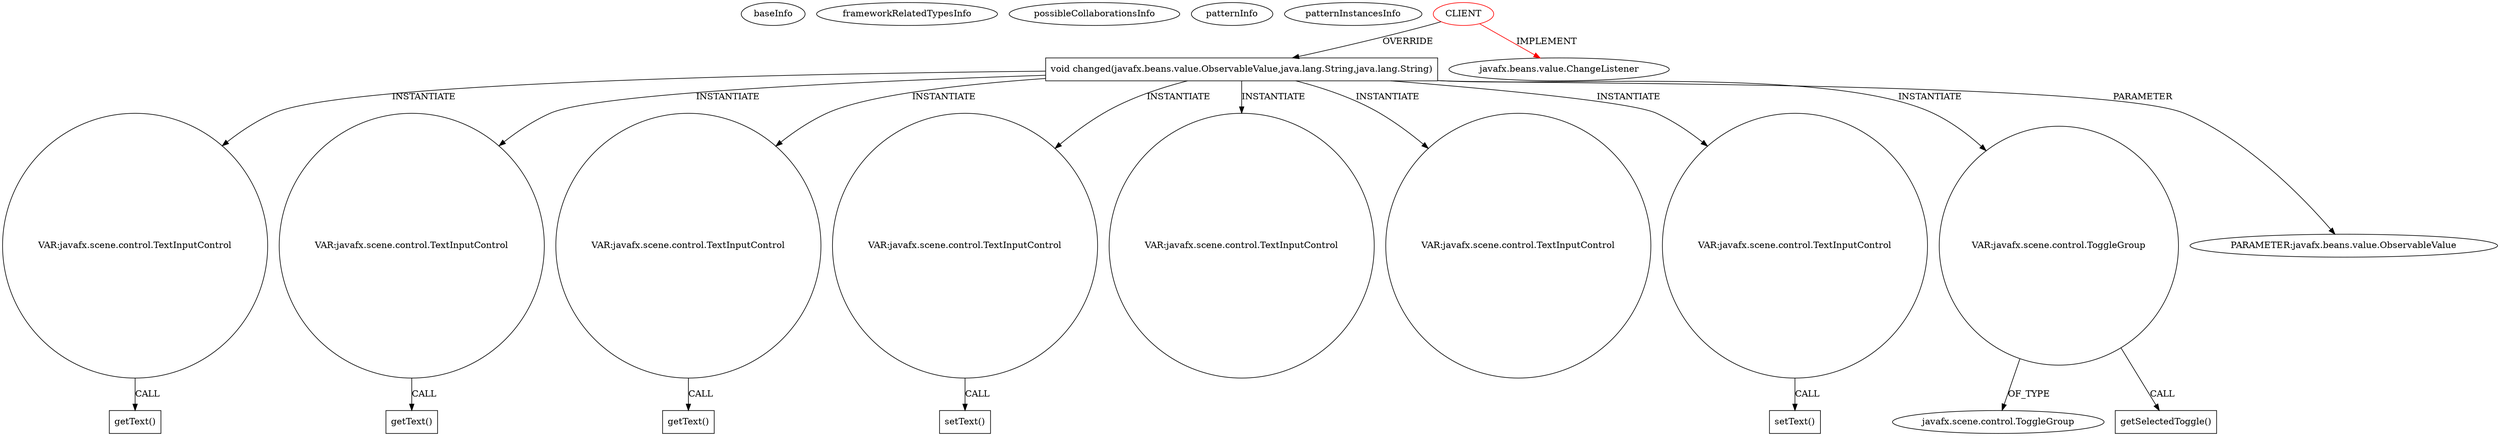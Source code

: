 digraph {
baseInfo[graphId=677,category="pattern",isAnonymous=false,possibleRelation=false]
frameworkRelatedTypesInfo[0="javafx.beans.value.ChangeListener"]
possibleCollaborationsInfo[]
patternInfo[frequency=2.0,patternRootClient=0]
patternInstancesInfo[0="amr390-SAT~/amr390-SAT/SAT-master/src/satcucharitas/SatMainViewController.java~AmountChange~1859",1="amr390-SAT~/amr390-SAT/SAT-master/src/satcucharitas/SatMainViewController.java~PUnitChange~1860"]
2[label="void changed(javafx.beans.value.ObservableValue,java.lang.String,java.lang.String)",vertexType="OVERRIDING_METHOD_DECLARATION",isFrameworkType=false,shape=box]
0[label="CLIENT",vertexType="ROOT_CLIENT_CLASS_DECLARATION",isFrameworkType=false,color=red]
1[label="javafx.beans.value.ChangeListener",vertexType="FRAMEWORK_INTERFACE_TYPE",isFrameworkType=false]
23[label="VAR:javafx.scene.control.TextInputControl",vertexType="VARIABLE_EXPRESION",isFrameworkType=false,shape=circle]
24[label="getText()",vertexType="INSIDE_CALL",isFrameworkType=false,shape=box]
11[label="VAR:javafx.scene.control.TextInputControl",vertexType="VARIABLE_EXPRESION",isFrameworkType=false,shape=circle]
12[label="getText()",vertexType="INSIDE_CALL",isFrameworkType=false,shape=box]
5[label="VAR:javafx.scene.control.TextInputControl",vertexType="VARIABLE_EXPRESION",isFrameworkType=false,shape=circle]
6[label="getText()",vertexType="INSIDE_CALL",isFrameworkType=false,shape=box]
8[label="VAR:javafx.scene.control.TextInputControl",vertexType="VARIABLE_EXPRESION",isFrameworkType=false,shape=circle]
14[label="VAR:javafx.scene.control.TextInputControl",vertexType="VARIABLE_EXPRESION",isFrameworkType=false,shape=circle]
26[label="VAR:javafx.scene.control.TextInputControl",vertexType="VARIABLE_EXPRESION",isFrameworkType=false,shape=circle]
29[label="VAR:javafx.scene.control.TextInputControl",vertexType="VARIABLE_EXPRESION",isFrameworkType=false,shape=circle]
20[label="VAR:javafx.scene.control.ToggleGroup",vertexType="VARIABLE_EXPRESION",isFrameworkType=false,shape=circle]
22[label="javafx.scene.control.ToggleGroup",vertexType="FRAMEWORK_CLASS_TYPE",isFrameworkType=false]
3[label="PARAMETER:javafx.beans.value.ObservableValue",vertexType="PARAMETER_DECLARATION",isFrameworkType=false]
21[label="getSelectedToggle()",vertexType="INSIDE_CALL",isFrameworkType=false,shape=box]
9[label="setText()",vertexType="INSIDE_CALL",isFrameworkType=false,shape=box]
30[label="setText()",vertexType="INSIDE_CALL",isFrameworkType=false,shape=box]
11->12[label="CALL"]
2->8[label="INSTANTIATE"]
20->21[label="CALL"]
8->9[label="CALL"]
2->11[label="INSTANTIATE"]
2->14[label="INSTANTIATE"]
20->22[label="OF_TYPE"]
2->23[label="INSTANTIATE"]
29->30[label="CALL"]
2->20[label="INSTANTIATE"]
2->26[label="INSTANTIATE"]
2->5[label="INSTANTIATE"]
5->6[label="CALL"]
2->3[label="PARAMETER"]
0->1[label="IMPLEMENT",color=red]
2->29[label="INSTANTIATE"]
23->24[label="CALL"]
0->2[label="OVERRIDE"]
}
